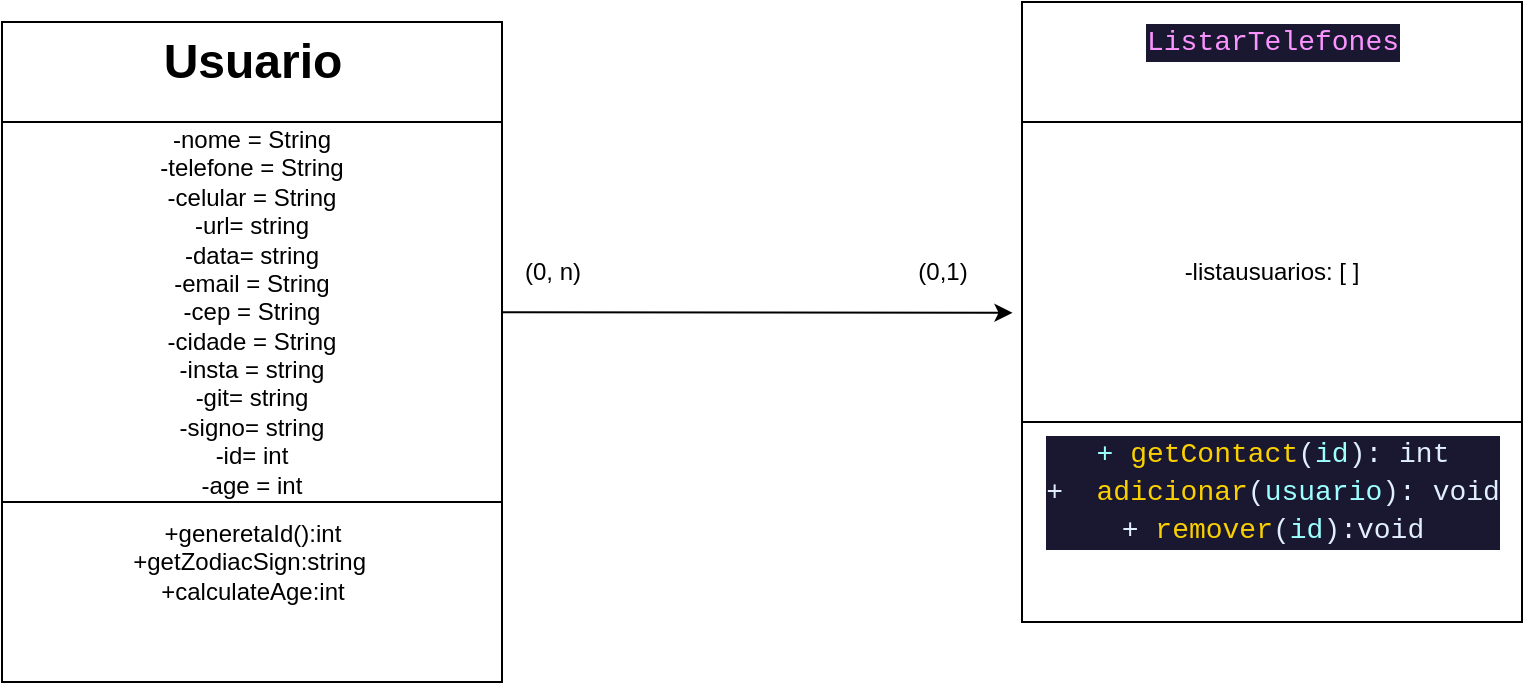 <mxfile>
    <diagram id="JGmoz-WGfIQVpbbAymZz" name="Página-1">
        <mxGraphModel dx="1028" dy="427" grid="1" gridSize="10" guides="1" tooltips="1" connect="1" arrows="1" fold="1" page="1" pageScale="1" pageWidth="827" pageHeight="1169" math="0" shadow="0">
            <root>
                <mxCell id="0"/>
                <mxCell id="1" parent="0"/>
                <mxCell id="2" value="" style="rounded=0;whiteSpace=wrap;html=1;" vertex="1" parent="1">
                    <mxGeometry x="60" y="50" width="250" height="330" as="geometry"/>
                </mxCell>
                <mxCell id="23" style="edgeStyle=none;html=1;entryX=-0.019;entryY=0.636;entryDx=0;entryDy=0;entryPerimeter=0;" edge="1" parent="1" source="3" target="15">
                    <mxGeometry relative="1" as="geometry">
                        <mxPoint x="560" y="195" as="targetPoint"/>
                    </mxGeometry>
                </mxCell>
                <mxCell id="3" value="" style="rounded=0;whiteSpace=wrap;html=1;" vertex="1" parent="1">
                    <mxGeometry x="60" y="100" width="250" height="190" as="geometry"/>
                </mxCell>
                <mxCell id="5" value="Usuario" style="text;strokeColor=none;fillColor=none;html=1;fontSize=24;fontStyle=1;verticalAlign=middle;align=center;" vertex="1" parent="1">
                    <mxGeometry x="165" y="60" width="40" height="20" as="geometry"/>
                </mxCell>
                <mxCell id="7" value="-nome = String&lt;br&gt;-telefone = String&lt;br&gt;-celular = String&lt;br&gt;-url= string&lt;br&gt;-data= string&lt;br&gt;-email = String&lt;br&gt;-cep = String&lt;br&gt;-cidade = String&lt;br&gt;-insta = string&lt;br&gt;-git= string&lt;br&gt;-signo= string&lt;br&gt;-id= int&lt;br&gt;-age = int" style="text;html=1;strokeColor=none;fillColor=none;align=center;verticalAlign=middle;whiteSpace=wrap;rounded=0;" vertex="1" parent="1">
                    <mxGeometry x="120" y="125" width="130" height="140" as="geometry"/>
                </mxCell>
                <mxCell id="8" value="+generetaId():int&lt;br&gt;+getZodiacSign:string&amp;nbsp;&lt;br&gt;+calculateAge:int" style="text;html=1;align=center;verticalAlign=middle;resizable=0;points=[];autosize=1;strokeColor=none;fillColor=none;" vertex="1" parent="1">
                    <mxGeometry x="115" y="290" width="140" height="60" as="geometry"/>
                </mxCell>
                <mxCell id="21" value="" style="group" vertex="1" connectable="0" parent="1">
                    <mxGeometry x="570" y="40" width="250" height="310" as="geometry"/>
                </mxCell>
                <mxCell id="14" value="" style="rounded=0;whiteSpace=wrap;html=1;" vertex="1" parent="21">
                    <mxGeometry width="250" height="310" as="geometry"/>
                </mxCell>
                <mxCell id="15" value="-listausuarios: [ ]" style="rounded=0;whiteSpace=wrap;html=1;" vertex="1" parent="21">
                    <mxGeometry y="60" width="250" height="150" as="geometry"/>
                </mxCell>
                <mxCell id="16" value="&lt;div style=&quot;color: rgb(255, 255, 255); background-color: rgb(25, 24, 48); font-family: Consolas, &amp;quot;Courier New&amp;quot;, monospace; font-weight: normal; font-size: 14px; line-height: 19px;&quot;&gt;&lt;span style=&quot;color: #fb94ff;&quot;&gt;ListarTelefones&lt;/span&gt;&lt;/div&gt;" style="text;strokeColor=none;fillColor=none;html=1;fontSize=24;fontStyle=1;verticalAlign=middle;align=center;" vertex="1" parent="21">
                    <mxGeometry x="105" y="10" width="40" height="20" as="geometry"/>
                </mxCell>
                <mxCell id="19" value="&lt;div style=&quot;color: rgb(255, 255, 255); background-color: rgb(25, 24, 48); font-family: Consolas, &amp;quot;Courier New&amp;quot;, monospace; font-size: 14px; line-height: 19px;&quot;&gt;&lt;span style=&quot;color: #9effff;&quot;&gt;+&amp;nbsp;&lt;/span&gt;&lt;span style=&quot;color: #fad000;&quot;&gt;getContact&lt;/span&gt;&lt;span style=&quot;color: #e1efff;&quot;&gt;(&lt;/span&gt;&lt;span style=&quot;color: #9effff;&quot;&gt;id&lt;/span&gt;&lt;span style=&quot;color: #e1efff;&quot;&gt;): int&lt;/span&gt;&lt;/div&gt;&lt;div style=&quot;color: rgb(255, 255, 255); background-color: rgb(25, 24, 48); font-family: Consolas, &amp;quot;Courier New&amp;quot;, monospace; font-size: 14px; line-height: 19px;&quot;&gt;&lt;span style=&quot;color: #e1efff;&quot;&gt;+&lt;/span&gt;&lt;span style=&quot;color: rgb(158, 255, 255);&quot;&gt;&amp;nbsp; &lt;/span&gt;&lt;span style=&quot;color: rgb(250, 208, 0);&quot;&gt;adicionar&lt;/span&gt;&lt;span style=&quot;color: rgb(225, 239, 255);&quot;&gt;(&lt;/span&gt;&lt;span style=&quot;color: rgb(158, 255, 255);&quot;&gt;usuario&lt;/span&gt;&lt;span style=&quot;color: rgb(225, 239, 255);&quot;&gt;): void&lt;/span&gt;&lt;span style=&quot;color: rgb(158, 255, 255);&quot;&gt;&lt;/span&gt;&lt;/div&gt;&lt;div style=&quot;color: rgb(255, 255, 255); background-color: rgb(25, 24, 48); font-family: Consolas, &amp;quot;Courier New&amp;quot;, monospace; font-size: 14px; line-height: 19px;&quot;&gt;&lt;span style=&quot;color: rgb(225, 239, 255);&quot;&gt;+&lt;/span&gt;&lt;span style=&quot;color: rgb(158, 255, 255);&quot;&gt;&amp;nbsp;&lt;/span&gt;&lt;span style=&quot;color: rgb(250, 208, 0);&quot;&gt;remover&lt;/span&gt;&lt;span style=&quot;color: rgb(225, 239, 255);&quot;&gt;(&lt;/span&gt;&lt;span style=&quot;color: rgb(158, 255, 255);&quot;&gt;id&lt;/span&gt;&lt;span style=&quot;color: rgb(225, 239, 255);&quot;&gt;):void&lt;/span&gt;&lt;span style=&quot;color: rgb(158, 255, 255);&quot;&gt;&lt;/span&gt;&lt;/div&gt;" style="text;html=1;align=center;verticalAlign=middle;resizable=0;points=[];autosize=1;strokeColor=none;fillColor=none;" vertex="1" parent="21">
                    <mxGeometry x="10" y="210" width="230" height="70" as="geometry"/>
                </mxCell>
                <mxCell id="24" value="(0, n)" style="text;html=1;align=center;verticalAlign=middle;resizable=0;points=[];autosize=1;strokeColor=none;fillColor=none;" vertex="1" parent="1">
                    <mxGeometry x="310" y="160" width="50" height="30" as="geometry"/>
                </mxCell>
                <mxCell id="25" value="(0,1)" style="text;html=1;align=center;verticalAlign=middle;resizable=0;points=[];autosize=1;strokeColor=none;fillColor=none;" vertex="1" parent="1">
                    <mxGeometry x="505" y="160" width="50" height="30" as="geometry"/>
                </mxCell>
            </root>
        </mxGraphModel>
    </diagram>
</mxfile>